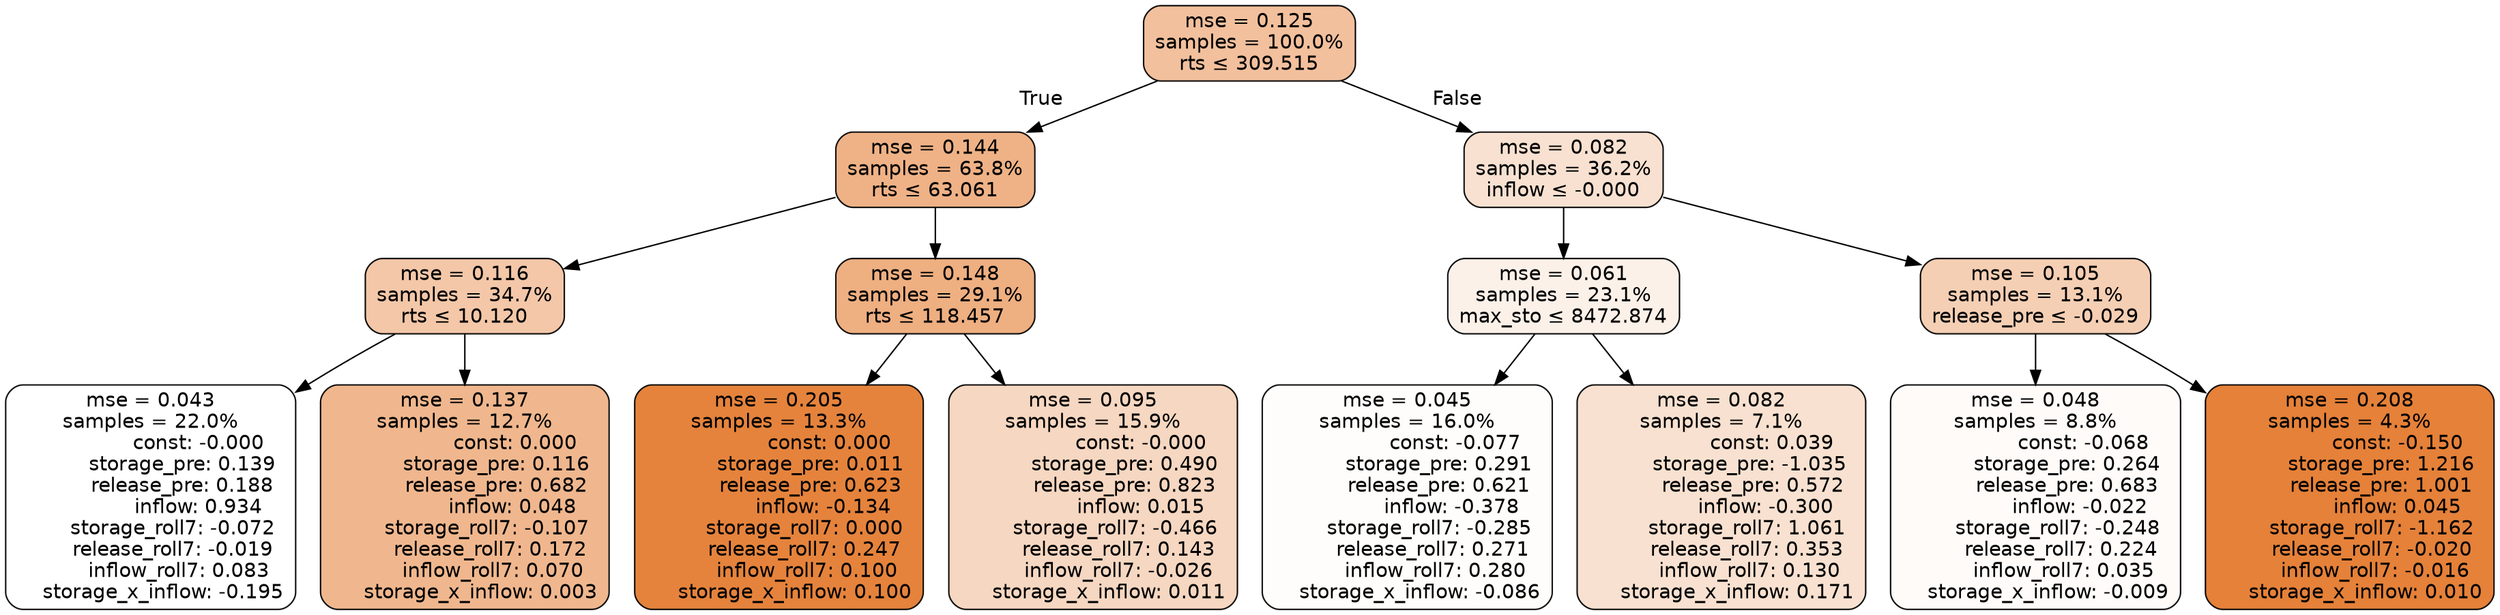 digraph tree {
bgcolor="transparent"
node [shape=rectangle, style="filled, rounded", color="black", fontname=helvetica] ;
edge [fontname=helvetica] ;
	"0" [label="mse = 0.125
samples = 100.0%
rts &le; 309.515", fillcolor="#f2c09d"]
	"1" [label="mse = 0.144
samples = 63.8%
rts &le; 63.061", fillcolor="#efb286"]
	"2" [label="mse = 0.116
samples = 34.7%
rts &le; 10.120", fillcolor="#f3c7a8"]
	"3" [label="mse = 0.043
samples = 22.0%
               const: -0.000
          storage_pre: 0.139
          release_pre: 0.188
               inflow: 0.934
       storage_roll7: -0.072
       release_roll7: -0.019
         inflow_roll7: 0.083
    storage_x_inflow: -0.195", fillcolor="#ffffff"]
	"4" [label="mse = 0.137
samples = 12.7%
                const: 0.000
          storage_pre: 0.116
          release_pre: 0.682
               inflow: 0.048
       storage_roll7: -0.107
        release_roll7: 0.172
         inflow_roll7: 0.070
     storage_x_inflow: 0.003", fillcolor="#f0b78e"]
	"5" [label="mse = 0.148
samples = 29.1%
rts &le; 118.457", fillcolor="#eeaf81"]
	"6" [label="mse = 0.205
samples = 13.3%
                const: 0.000
          storage_pre: 0.011
          release_pre: 0.623
              inflow: -0.134
        storage_roll7: 0.000
        release_roll7: 0.247
         inflow_roll7: 0.100
     storage_x_inflow: 0.100", fillcolor="#e5833c"]
	"7" [label="mse = 0.095
samples = 15.9%
               const: -0.000
          storage_pre: 0.490
          release_pre: 0.823
               inflow: 0.015
       storage_roll7: -0.466
        release_roll7: 0.143
        inflow_roll7: -0.026
     storage_x_inflow: 0.011", fillcolor="#f6d7c1"]
	"8" [label="mse = 0.082
samples = 36.2%
inflow &le; -0.000", fillcolor="#f8e1d1"]
	"9" [label="mse = 0.061
samples = 23.1%
max_sto &le; 8472.874", fillcolor="#fcf1e9"]
	"10" [label="mse = 0.045
samples = 16.0%
               const: -0.077
          storage_pre: 0.291
          release_pre: 0.621
              inflow: -0.378
       storage_roll7: -0.285
        release_roll7: 0.271
         inflow_roll7: 0.280
    storage_x_inflow: -0.086", fillcolor="#fefdfc"]
	"11" [label="mse = 0.082
samples = 7.1%
                const: 0.039
         storage_pre: -1.035
          release_pre: 0.572
              inflow: -0.300
        storage_roll7: 1.061
        release_roll7: 0.353
         inflow_roll7: 0.130
     storage_x_inflow: 0.171", fillcolor="#f8e1d0"]
	"12" [label="mse = 0.105
samples = 13.1%
release_pre &le; -0.029", fillcolor="#f5cfb4"]
	"13" [label="mse = 0.048
samples = 8.8%
               const: -0.068
          storage_pre: 0.264
          release_pre: 0.683
              inflow: -0.022
       storage_roll7: -0.248
        release_roll7: 0.224
         inflow_roll7: 0.035
    storage_x_inflow: -0.009", fillcolor="#fefbf9"]
	"14" [label="mse = 0.208
samples = 4.3%
               const: -0.150
          storage_pre: 1.216
          release_pre: 1.001
               inflow: 0.045
       storage_roll7: -1.162
       release_roll7: -0.020
        inflow_roll7: -0.016
     storage_x_inflow: 0.010", fillcolor="#e58139"]

	"0" -> "1" [labeldistance=2.5, labelangle=45, headlabel="True"]
	"1" -> "2"
	"2" -> "3"
	"2" -> "4"
	"1" -> "5"
	"5" -> "6"
	"5" -> "7"
	"0" -> "8" [labeldistance=2.5, labelangle=-45, headlabel="False"]
	"8" -> "9"
	"9" -> "10"
	"9" -> "11"
	"8" -> "12"
	"12" -> "13"
	"12" -> "14"
}